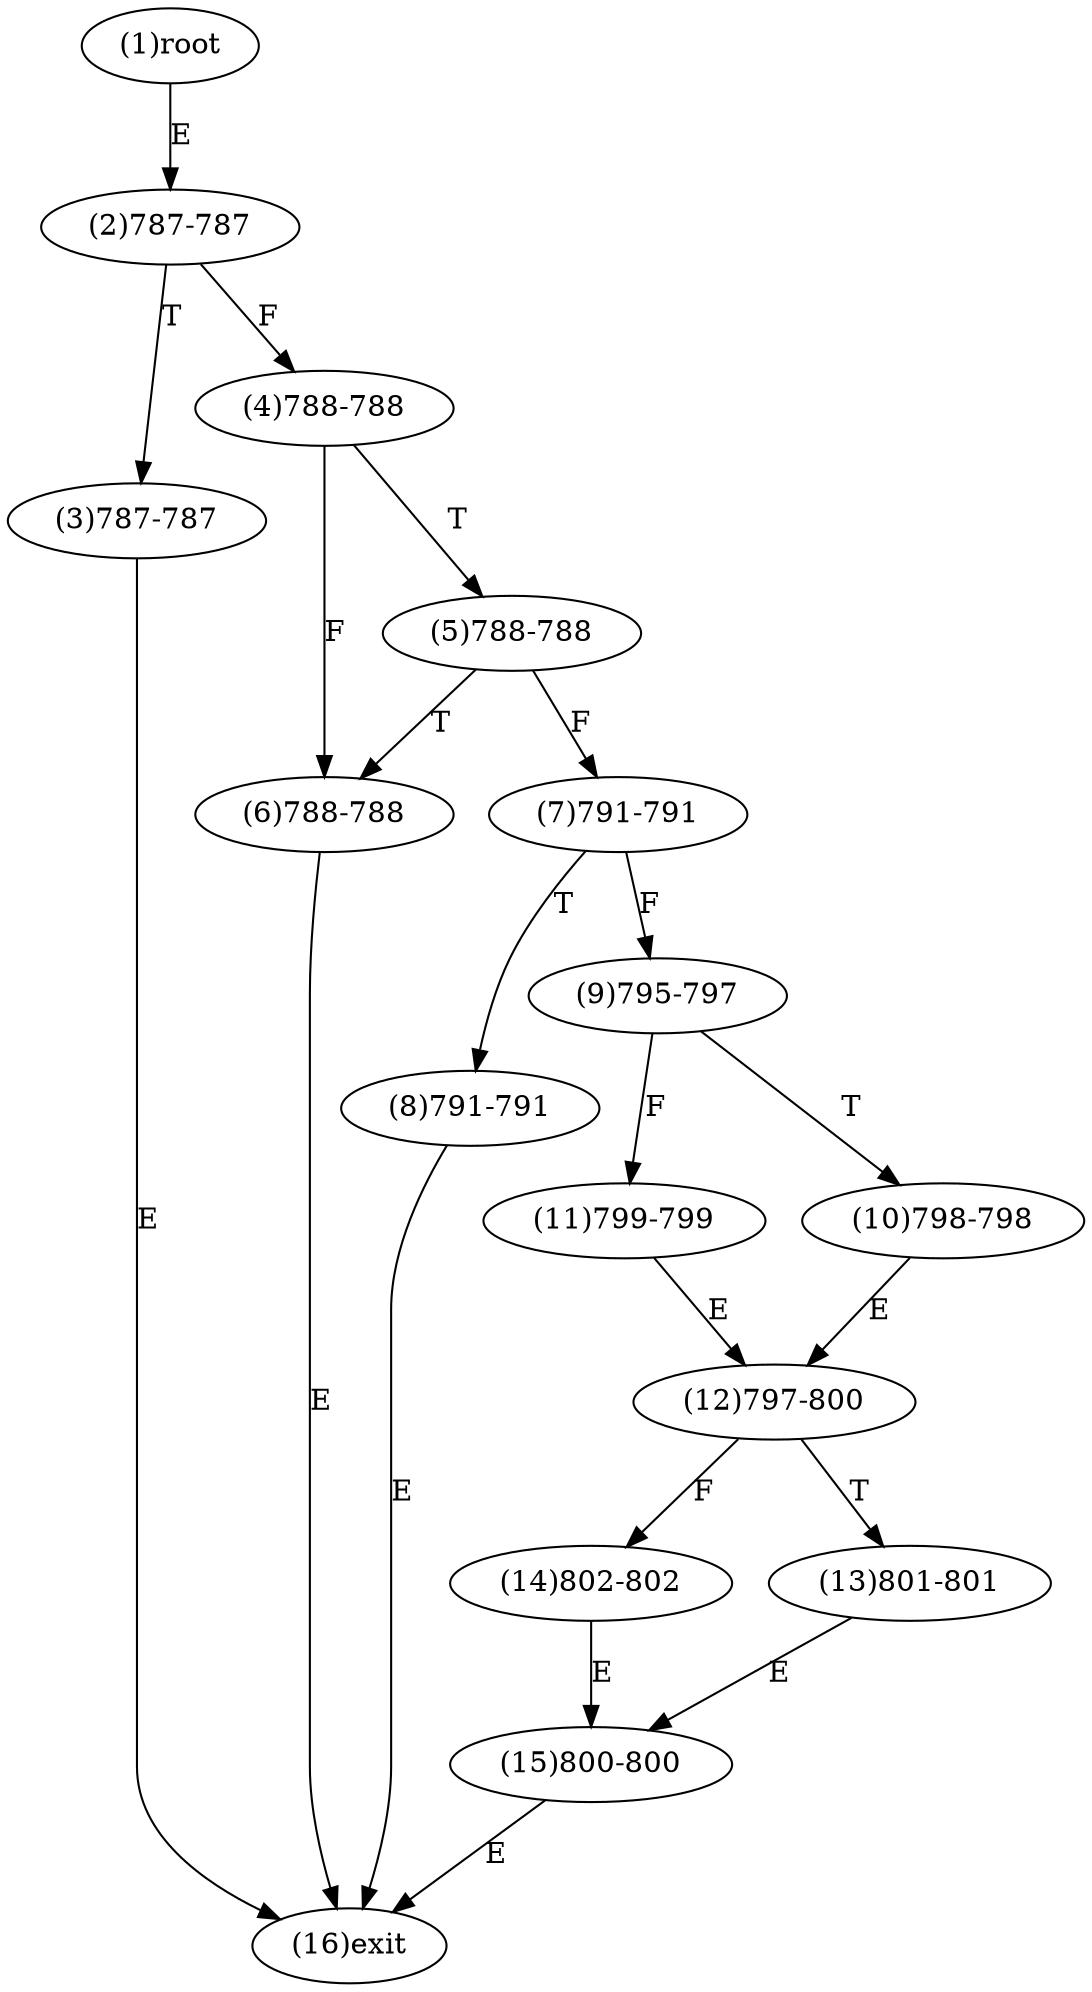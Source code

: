 digraph "" { 
1[ label="(1)root"];
2[ label="(2)787-787"];
3[ label="(3)787-787"];
4[ label="(4)788-788"];
5[ label="(5)788-788"];
6[ label="(6)788-788"];
7[ label="(7)791-791"];
8[ label="(8)791-791"];
9[ label="(9)795-797"];
10[ label="(10)798-798"];
11[ label="(11)799-799"];
12[ label="(12)797-800"];
13[ label="(13)801-801"];
14[ label="(14)802-802"];
15[ label="(15)800-800"];
16[ label="(16)exit"];
1->2[ label="E"];
2->4[ label="F"];
2->3[ label="T"];
3->16[ label="E"];
4->6[ label="F"];
4->5[ label="T"];
5->7[ label="F"];
5->6[ label="T"];
6->16[ label="E"];
7->9[ label="F"];
7->8[ label="T"];
8->16[ label="E"];
9->11[ label="F"];
9->10[ label="T"];
10->12[ label="E"];
11->12[ label="E"];
12->14[ label="F"];
12->13[ label="T"];
13->15[ label="E"];
14->15[ label="E"];
15->16[ label="E"];
}